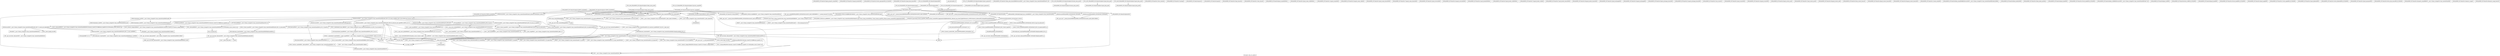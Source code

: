 digraph "Call graph: atom_vec_sphere.ll" {
	label="Call graph: atom_vec_sphere.ll";

	Node0x560eb36e8d80 [shape=record,label="{_ZN9LAMMPS_NS7AtomVec18pack_property_atomEiPdii}"];
	Node0x560eb36afbf0 [shape=record,label="{_ZN9LAMMPS_NS7AtomVec13unpack_borderEiiPd}"];
	Node0x560eb36e2fa0 [shape=record,label="{_ZN9LAMMPS_NS7AtomVec14write_improperEP8_IO_FILEiPPii}"];
	Node0x560eb36e52c0 [shape=record,label="{_ZN9LAMMPS_NS7AtomVec15pack_data_bonusEPdi}"];
	Node0x560eb372d760 [shape=record,label="{_ZN9LAMMPS_NS13AtomVecSphereC2EPNS_6LAMMPSE}"];
	Node0x560eb372d760 -> Node0x560eb365c0b0;
	Node0x560eb372d760 -> Node0x560eb37298c0;
	Node0x560eb372d760 -> Node0x560eb36509f0;
	Node0x560eb372d760 -> Node0x560eb3773300;
	Node0x560eb372d760 -> Node0x560eb37277c0;
	Node0x560eb365c0b0 [shape=record,label="{_ZNSaIcEC1Ev}"];
	Node0x560eb37298c0 [shape=record,label="{_ZNSt7__cxx1112basic_stringIcSt11char_traitsIcESaIcEEC2IS3_EEPKcRKS3_}"];
	Node0x560eb37298c0 -> Node0x560eb376faa0;
	Node0x560eb37298c0 -> Node0x560eb374d180;
	Node0x560eb37298c0 -> Node0x560eb365f070;
	Node0x560eb37298c0 -> Node0x560eb364f600;
	Node0x560eb37298c0 -> Node0x560eb364def0;
	Node0x560eb364cce0 [shape=record,label="{__gxx_personality_v0}"];
	Node0x560eb37277c0 [shape=record,label="{_ZNSt6vectorINSt7__cxx1112basic_stringIcSt11char_traitsIcESaIcEEESaIS5_EEaSESt16initializer_listIS5_E}"];
	Node0x560eb37277c0 -> Node0x560eb364e5f0;
	Node0x560eb37277c0 -> Node0x560eb377e390;
	Node0x560eb37277c0 -> Node0x560eb377e0f0;
	Node0x560eb36509f0 [shape=record,label="{_ZNSt7__cxx1112basic_stringIcSt11char_traitsIcESaIcEED1Ev}"];
	Node0x560eb377e0f0 [shape=record,label="{_ZNSt6vectorINSt7__cxx1112basic_stringIcSt11char_traitsIcESaIcEEESaIS5_EE13_M_assign_auxIPKS5_EEvT_SB_St20forward_iterator_tag}"];
	Node0x560eb377e0f0 -> Node0x560eb3727940;
	Node0x560eb377e0f0 -> Node0x560eb3728940;
	Node0x560eb377e0f0 -> Node0x560eb37292e0;
	Node0x560eb377e0f0 -> Node0x560eb3729a70;
	Node0x560eb377e0f0 -> Node0x560eb3729d40;
	Node0x560eb377e0f0 -> Node0x560eb378d4e0;
	Node0x560eb377e0f0 -> Node0x560eb372aac0;
	Node0x560eb377e0f0 -> Node0x560eb372ae60;
	Node0x560eb377e0f0 -> Node0x560eb372b6e0;
	Node0x560eb377e0f0 -> Node0x560eb378d360;
	Node0x560eb377e0f0 -> Node0x560eb378d3e0;
	Node0x560eb377e0f0 -> Node0x560eb378d460;
	Node0x560eb3773300 [shape=record,label="{_ZNSaIcED1Ev}"];
	Node0x560eb364f3e0 [shape=record,label="{_ZN9LAMMPS_NS13AtomVecSphereC1EPNS_6LAMMPSE}"];
	Node0x560eb364f3e0 -> Node0x560eb364ef50;
	Node0x560eb364f3e0 -> Node0x560eb365c0b0;
	Node0x560eb364f3e0 -> Node0x560eb37298c0;
	Node0x560eb364f3e0 -> Node0x560eb3762280;
	Node0x560eb364f3e0 -> Node0x560eb36509f0;
	Node0x560eb364f3e0 -> Node0x560eb3773300;
	Node0x560eb364f3e0 -> Node0x560eb37277c0;
	Node0x560eb3746a50 [shape=record,label="{_ZN9LAMMPS_NS7AtomVec4initEv}"];
	Node0x560eb3659350 [shape=record,label="{_ZNK9LAMMPS_NS6Modify16get_fix_by_styleERKNSt7__cxx1112basic_stringIcSt11char_traitsIcESaIcEEE}"];
	Node0x560eb37347a0 [shape=record,label="{_ZNKSt6vectorIPN9LAMMPS_NS3FixESaIS2_EE5beginEv}"];
	Node0x560eb37347a0 -> Node0x560eb36706f0;
	Node0x560eb36a1740 [shape=record,label="{_ZNKSt6vectorIPN9LAMMPS_NS3FixESaIS2_EE3endEv}"];
	Node0x560eb36a1740 -> Node0x560eb36706f0;
	Node0x560eb3669d50 [shape=record,label="{_ZN9__gnu_cxxneIPKPN9LAMMPS_NS3FixESt6vectorIS3_SaIS3_EEEEbRKNS_17__normal_iteratorIT_T0_EESE_}"];
	Node0x560eb3669d50 -> Node0x560eb3671170;
	Node0x560eb366e690 [shape=record,label="{_ZNK9__gnu_cxx17__normal_iteratorIPKPN9LAMMPS_NS3FixESt6vectorIS3_SaIS3_EEEdeEv}"];
	Node0x560eb366f3b0 [shape=record,label="{_ZN9LAMMPS_NS5Error3allIJRPcEEEvRKNSt7__cxx1112basic_stringIcSt11char_traitsIcESaIcEEEiSB_DpOT_}"];
	Node0x560eb366f3b0 -> Node0x560eb3673120;
	Node0x560eb366f3b0 -> Node0x560eb3673ef0;
	Node0x560eb366f3b0 -> Node0x560eb3674950;
	Node0x560eb364ef50 [shape=record,label="{_ZN9LAMMPS_NS7AtomVecC2EPNS_6LAMMPSE}"];
	Node0x560eb3762280 [shape=record,label="{_ZN9LAMMPS_NS7AtomVecD2Ev}"];
	Node0x560eb376df80 [shape=record,label="{_ZN9LAMMPS_NS13AtomVecSphere12process_argsEiPPc}"];
	Node0x560eb376df80 -> Node0x560eb365c0b0;
	Node0x560eb376df80 -> Node0x560eb37298c0;
	Node0x560eb376df80 -> Node0x560eb3651cb0;
	Node0x560eb376df80 -> Node0x560eb36509f0;
	Node0x560eb376df80 -> Node0x560eb3762300;
	Node0x560eb376df80 -> Node0x560eb3773300;
	Node0x560eb376df80 -> Node0x560eb37277c0;
	Node0x560eb376df80 -> Node0x560eb3793230;
	Node0x560eb3762300 [shape=record,label="{_ZN9LAMMPS_NS5Error3allERKNSt7__cxx1112basic_stringIcSt11char_traitsIcESaIcEEEiS8_}"];
	Node0x560eb3793230 [shape=record,label="{_ZN9LAMMPS_NS5utils7numericEPKciS2_bPNS_6LAMMPSE}"];
	Node0x560eb3651cb0 [shape=record,label="{_ZN9LAMMPS_NS7AtomVec12setup_fieldsEv}"];
	Node0x560eb3651aa0 [shape=record,label="{_ZTv0_n32_N9LAMMPS_NS13AtomVecSphere12process_argsEiPPc}"];
	Node0x560eb3651aa0 -> Node0x560eb376df80;
	Node0x560eb364cb60 [shape=record,label="{_ZN9LAMMPS_NS13AtomVecSphere4initEv}"];
	Node0x560eb364cb60 -> Node0x560eb3746a50;
	Node0x560eb364cb60 -> Node0x560eb365c0b0;
	Node0x560eb364cb60 -> Node0x560eb37298c0;
	Node0x560eb364cb60 -> Node0x560eb3659350;
	Node0x560eb364cb60 -> Node0x560eb36509f0;
	Node0x560eb364cb60 -> Node0x560eb3773300;
	Node0x560eb364cb60 -> Node0x560eb37347a0;
	Node0x560eb364cb60 -> Node0x560eb36a1740;
	Node0x560eb364cb60 -> Node0x560eb3669d50;
	Node0x560eb364cb60 -> Node0x560eb366cf90;
	Node0x560eb364cb60 -> Node0x560eb366fe40;
	Node0x560eb364cb60 -> Node0x560eb366f3b0;
	Node0x560eb364cb60 -> Node0x560eb366e690;
	Node0x560eb366fe40 [shape=record,label="{_ZN9__gnu_cxx17__normal_iteratorIPKPN9LAMMPS_NS3FixESt6vectorIS3_SaIS3_EEEppEv}"];
	Node0x560eb366cf90 [shape=record,label="{_ZNSt6vectorIPN9LAMMPS_NS3FixESaIS2_EED2Ev}"];
	Node0x560eb366cf90 -> Node0x560eb3674e90;
	Node0x560eb366cf90 -> Node0x560eb3675670;
	Node0x560eb366cf90 -> Node0x560eb3675b90;
	Node0x560eb366cf90 -> Node0x560eb3677300;
	Node0x560eb3677d30 [shape=record,label="{_ZTv0_n40_N9LAMMPS_NS13AtomVecSphere4initEv}"];
	Node0x560eb3677d30 -> Node0x560eb364cb60;
	Node0x560eb36795e0 [shape=record,label="{_ZN9LAMMPS_NS13AtomVecSphere13grow_pointersEv}"];
	Node0x560eb367a010 [shape=record,label="{_ZTv0_n72_N9LAMMPS_NS13AtomVecSphere13grow_pointersEv}"];
	Node0x560eb367a010 -> Node0x560eb36795e0;
	Node0x560eb36c5d50 [shape=record,label="{_ZN9LAMMPS_NS7AtomVec15data_atom_bonusEiRKSt6vectorINSt7__cxx1112basic_stringIcSt11char_traitsIcESaIcEEESaIS7_EE}"];
	Node0x560eb367b4a0 [shape=record,label="{_ZN9LAMMPS_NS13AtomVecSphere16create_atom_postEi}"];
	Node0x560eb367c430 [shape=record,label="{_ZTv0_n328_N9LAMMPS_NS13AtomVecSphere16create_atom_postEi}"];
	Node0x560eb367c430 -> Node0x560eb367b4a0;
	Node0x560eb367ce80 [shape=record,label="{_ZN9LAMMPS_NS13AtomVecSphere14data_atom_postEi}"];
	Node0x560eb367ce80 -> Node0x560eb365c0b0;
	Node0x560eb367ce80 -> Node0x560eb37298c0;
	Node0x560eb367ce80 -> Node0x560eb3773300;
	Node0x560eb367ce80 -> Node0x560eb36509f0;
	Node0x560eb367ce80 -> Node0x560eb367f570;
	Node0x560eb367f570 [shape=record,label="{_ZN9LAMMPS_NS5Error3oneERKNSt7__cxx1112basic_stringIcSt11char_traitsIcESaIcEEEiS8_}"];
	Node0x560eb367f8f0 [shape=record,label="{_ZTv0_n344_N9LAMMPS_NS13AtomVecSphere14data_atom_postEi}"];
	Node0x560eb367f8f0 -> Node0x560eb367ce80;
	Node0x560eb3681980 [shape=record,label="{_ZN9LAMMPS_NS13AtomVecSphere13pack_data_preEi}"];
	Node0x560eb36823b0 [shape=record,label="{_ZTv0_n392_N9LAMMPS_NS13AtomVecSphere13pack_data_preEi}"];
	Node0x560eb36823b0 -> Node0x560eb3681980;
	Node0x560eb3683840 [shape=record,label="{_ZN9LAMMPS_NS13AtomVecSphere14pack_data_postEi}"];
	Node0x560eb36847d0 [shape=record,label="{_ZTv0_n400_N9LAMMPS_NS13AtomVecSphere14pack_data_postEi}"];
	Node0x560eb36847d0 -> Node0x560eb3683840;
	Node0x560eb3685cc0 [shape=record,label="{_ZN9LAMMPS_NS13AtomVecSphereD1Ev}"];
	Node0x560eb3685cc0 -> Node0x560eb36884e0;
	Node0x560eb3685cc0 -> Node0x560eb3762280;
	Node0x560eb3688f60 [shape=record,label="{_ZN9LAMMPS_NS13AtomVecSphereD0Ev}"];
	Node0x560eb3688f60 -> Node0x560eb3685cc0;
	Node0x560eb3688f60 -> Node0x560eb368cfb0;
	Node0x560eb368f450 [shape=record,label="{_ZTv0_n24_N9LAMMPS_NS13AtomVecSphereD1Ev}"];
	Node0x560eb368f450 -> Node0x560eb3685cc0;
	Node0x560eb368f750 [shape=record,label="{_ZTv0_n24_N9LAMMPS_NS13AtomVecSphereD0Ev}"];
	Node0x560eb368f750 -> Node0x560eb3688f60;
	Node0x560eb3692170 [shape=record,label="{_ZN9LAMMPS_NS7AtomVec11force_clearEim}"];
	Node0x560eb3692470 [shape=record,label="{_ZN9LAMMPS_NS7AtomVec7roundupEl}"];
	Node0x560eb3697340 [shape=record,label="{_ZN9LAMMPS_NS7AtomVec4growEi}"];
	Node0x560eb36996c0 [shape=record,label="{_ZN9LAMMPS_NS7AtomVec4copyEiii}"];
	Node0x560eb369b9e0 [shape=record,label="{_ZN9LAMMPS_NS7AtomVec10copy_bonusEiii}"];
	Node0x560eb369db80 [shape=record,label="{_ZN9LAMMPS_NS7AtomVec11clear_bonusEv}"];
	Node0x560eb369de80 [shape=record,label="{_ZN9LAMMPS_NS7AtomVec9pack_commEiPiPdiS1_}"];
	Node0x560eb36a01a0 [shape=record,label="{_ZN9LAMMPS_NS7AtomVec13pack_comm_velEiPiPdiS1_}"];
	Node0x560eb36a3410 [shape=record,label="{_ZN9LAMMPS_NS7AtomVec11unpack_commEiiPd}"];
	Node0x560eb36a3ae0 [shape=record,label="{_ZN9LAMMPS_NS7AtomVec15unpack_comm_velEiiPd}"];
	Node0x560eb36a3f60 [shape=record,label="{_ZN9LAMMPS_NS7AtomVec15pack_comm_bonusEiPiPd}"];
	Node0x560eb36a6040 [shape=record,label="{_ZN9LAMMPS_NS7AtomVec17unpack_comm_bonusEiiPd}"];
	Node0x560eb36a72a0 [shape=record,label="{_ZN9LAMMPS_NS7AtomVec12pack_reverseEiiPd}"];
	Node0x560eb36a8a40 [shape=record,label="{_ZN9LAMMPS_NS7AtomVec14unpack_reverseEiPiPd}"];
	Node0x560eb3743ae0 [shape=record,label="{_ZN9LAMMPS_NS7AtomVec11pack_borderEiPiPdiS1_}"];
	Node0x560eb36ae270 [shape=record,label="{_ZN9LAMMPS_NS7AtomVec15pack_border_velEiPiPdiS1_}"];
	Node0x560eb36b0cc0 [shape=record,label="{_ZN9LAMMPS_NS7AtomVec17unpack_border_velEiiPd}"];
	Node0x560eb36b2320 [shape=record,label="{_ZN9LAMMPS_NS7AtomVec17pack_border_bonusEiPiPd}"];
	Node0x560eb36b2af0 [shape=record,label="{_ZN9LAMMPS_NS7AtomVec19unpack_border_bonusEiiPd}"];
	Node0x560eb36b48f0 [shape=record,label="{_ZN9LAMMPS_NS7AtomVec13pack_exchangeEiPd}"];
	Node0x560eb36b60a0 [shape=record,label="{_ZN9LAMMPS_NS7AtomVec15unpack_exchangeEPd}"];
	Node0x560eb36b8000 [shape=record,label="{_ZN9LAMMPS_NS7AtomVec19pack_exchange_bonusEiPd}"];
	Node0x560eb36b8380 [shape=record,label="{_ZN9LAMMPS_NS7AtomVec21unpack_exchange_bonusEiPd}"];
	Node0x560eb36b9970 [shape=record,label="{_ZN9LAMMPS_NS7AtomVec12size_restartEv}"];
	Node0x560eb36ba900 [shape=record,label="{_ZN9LAMMPS_NS7AtomVec12pack_restartEiPd}"];
	Node0x560eb36bbb90 [shape=record,label="{_ZN9LAMMPS_NS7AtomVec14unpack_restartEPd}"];
	Node0x560eb36bd170 [shape=record,label="{_ZN9LAMMPS_NS7AtomVec16pack_restart_preEi}"];
	Node0x560eb36be8a0 [shape=record,label="{_ZN9LAMMPS_NS7AtomVec17pack_restart_postEi}"];
	Node0x560eb36bf2d0 [shape=record,label="{_ZN9LAMMPS_NS7AtomVec19unpack_restart_initEi}"];
	Node0x560eb36c0b50 [shape=record,label="{_ZN9LAMMPS_NS7AtomVec18size_restart_bonusEv}"];
	Node0x560eb36c1580 [shape=record,label="{_ZN9LAMMPS_NS7AtomVec18pack_restart_bonusEiPd}"];
	Node0x560eb36c1ac0 [shape=record,label="{_ZN9LAMMPS_NS7AtomVec20unpack_restart_bonusEiPd}"];
	Node0x560eb36c3450 [shape=record,label="{_ZN9LAMMPS_NS7AtomVec11create_atomEiPd}"];
	Node0x560eb36c3cf0 [shape=record,label="{_ZN9LAMMPS_NS7AtomVec9data_atomEPdiRKSt6vectorINSt7__cxx1112basic_stringIcSt11char_traitsIcESaIcEEESaIS8_EERS8_}"];
	Node0x560eb36c6780 [shape=record,label="{_ZN9LAMMPS_NS7AtomVec9data_bodyEiiiPiPd}"];
	Node0x560eb36c6cc0 [shape=record,label="{_ZN9LAMMPS_NS7AtomVec15data_bonds_postEiiiii}"];
	Node0x560eb36c8e60 [shape=record,label="{_ZN9LAMMPS_NS7AtomVec9pack_dataEPPd}"];
	Node0x560eb36c9700 [shape=record,label="{_ZN9LAMMPS_NS7AtomVec10write_dataEP8_IO_FILEiPPd}"];
	Node0x560eb36cb760 [shape=record,label="{_ZN9LAMMPS_NS7AtomVec8data_velEiRKSt6vectorINSt7__cxx1112basic_stringIcSt11char_traitsIcESaIcEEESaIS7_EE}"];
	Node0x560eb36cc000 [shape=record,label="{_ZN9LAMMPS_NS7AtomVec8pack_velEPPd}"];
	Node0x560eb36ccc10 [shape=record,label="{_ZN9LAMMPS_NS7AtomVec9write_velEP8_IO_FILEiPPd}"];
	Node0x560eb36ce070 [shape=record,label="{_ZN9LAMMPS_NS7AtomVec9pack_bondEPPi}"];
	Node0x560eb36d2e00 [shape=record,label="{_ZN9LAMMPS_NS7AtomVec10write_bondEP8_IO_FILEiPPii}"];
	Node0x560eb36d4b70 [shape=record,label="{_ZN9LAMMPS_NS7AtomVec10pack_angleEPPi}"];
	Node0x560eb36d7710 [shape=record,label="{_ZN9LAMMPS_NS7AtomVec11write_angleEP8_IO_FILEiPPii}"];
	Node0x560eb36daa50 [shape=record,label="{_ZN9LAMMPS_NS7AtomVec13pack_dihedralEPPi}"];
	Node0x560eb36de960 [shape=record,label="{_ZN9LAMMPS_NS7AtomVec14write_dihedralEP8_IO_FILEiPPii}"];
	Node0x560eb36e0c80 [shape=record,label="{_ZN9LAMMPS_NS7AtomVec13pack_improperEPPi}"];
	Node0x560eb36e55c0 [shape=record,label="{_ZN9LAMMPS_NS7AtomVec16write_data_bonusEP8_IO_FILEiPdi}"];
	Node0x560eb36e6f80 [shape=record,label="{_ZN9LAMMPS_NS7AtomVec13property_atomERKNSt7__cxx1112basic_stringIcSt11char_traitsIcESaIcEEE}"];
	Node0x560eb36e9080 [shape=record,label="{_ZN9LAMMPS_NS7AtomVec12memory_usageEv}"];
	Node0x560eb36eb2e0 [shape=record,label="{_ZN9LAMMPS_NS7AtomVec18memory_usage_bonusEv}"];
	Node0x560eb36884e0 [shape=record,label="{_ZN9LAMMPS_NS13AtomVecSphereD2Ev}"];
	Node0x560eb368cfb0 [shape=record,label="{_ZdlPv}"];
	Node0x560eb376faa0 [shape=record,label="{_ZNSt7__cxx1112basic_stringIcSt11char_traitsIcESaIcEE13_M_local_dataEv}"];
	Node0x560eb374d180 [shape=record,label="{_ZNSt7__cxx1112basic_stringIcSt11char_traitsIcESaIcEE12_Alloc_hiderC1EPcRKS3_}"];
	Node0x560eb364f600 [shape=record,label="{_ZNSt7__cxx1112basic_stringIcSt11char_traitsIcESaIcEE12_M_constructIPKcEEvT_S8_}"];
	Node0x560eb364f600 -> Node0x560eb36ed8d0;
	Node0x560eb365f070 [shape=record,label="{_ZNSt11char_traitsIcE6lengthEPKc}"];
	Node0x560eb365f070 -> Node0x560eb36f0db0;
	Node0x560eb365f070 -> Node0x560eb36f1fd0;
	Node0x560eb364def0 [shape=record,label="{_ZNSt7__cxx1112basic_stringIcSt11char_traitsIcESaIcEE12_Alloc_hiderD2Ev}"];
	Node0x560eb364def0 -> Node0x560eb36f3370;
	Node0x560eb36ed8d0 [shape=record,label="{_ZNSt7__cxx1112basic_stringIcSt11char_traitsIcESaIcEE16_M_construct_auxIPKcEEvT_S8_St12__false_type}"];
	Node0x560eb36ed8d0 -> Node0x560eb36f51e0;
	Node0x560eb36f51e0 [shape=record,label="{_ZNSt7__cxx1112basic_stringIcSt11char_traitsIcESaIcEE12_M_constructIPKcEEvT_S8_St20forward_iterator_tag}"];
	Node0x560eb36f51e0 -> Node0x560eb36f5a80;
	Node0x560eb36f51e0 -> Node0x560eb36f7ae0;
	Node0x560eb36f51e0 -> Node0x560eb36f8660;
	Node0x560eb36f51e0 -> Node0x560eb36f9760;
	Node0x560eb36f51e0 -> Node0x560eb36fb960;
	Node0x560eb36f51e0 -> Node0x560eb373be60;
	Node0x560eb36f51e0 -> Node0x560eb36ff320;
	Node0x560eb36f51e0 -> Node0x560eb36ffe50;
	Node0x560eb36f51e0 -> Node0x560eb37007c0;
	Node0x560eb36f51e0 -> Node0x560eb3701380;
	Node0x560eb36f51e0 -> Node0x560eb3712b40;
	Node0x560eb36f51e0 -> Node0x560eb37153f0;
	Node0x560eb36f51e0 -> Node0x560eb37160b0;
	Node0x560eb36f51e0 -> Node0x560eb3677300;
	Node0x560eb36f5a80 [shape=record,label="{_ZN9__gnu_cxx17__is_null_pointerIKcEEbPT_}"];
	Node0x560eb36f7ae0 [shape=record,label="{_ZSt19__throw_logic_errorPKc}"];
	Node0x560eb36f8660 [shape=record,label="{_ZSt8distanceIPKcENSt15iterator_traitsIT_E15difference_typeES3_S3_}"];
	Node0x560eb36f8660 -> Node0x560eb36a7af0;
	Node0x560eb36f8660 -> Node0x560eb3718ce0;
	Node0x560eb36fb960 [shape=record,label="{_ZNSt7__cxx1112basic_stringIcSt11char_traitsIcESaIcEE7_M_dataEPc}"];
	Node0x560eb36f9760 [shape=record,label="{_ZNSt7__cxx1112basic_stringIcSt11char_traitsIcESaIcEE9_M_createERmm}"];
	Node0x560eb373be60 [shape=record,label="{_ZNSt7__cxx1112basic_stringIcSt11char_traitsIcESaIcEE11_M_capacityEm}"];
	Node0x560eb36ffe50 [shape=record,label="{_ZNSt7__cxx1112basic_stringIcSt11char_traitsIcESaIcEE13_S_copy_charsEPcPKcS7_}"];
	Node0x560eb36ff320 [shape=record,label="{_ZNKSt7__cxx1112basic_stringIcSt11char_traitsIcESaIcEE7_M_dataEv}"];
	Node0x560eb37007c0 [shape=record,label="{__cxa_begin_catch}"];
	Node0x560eb3701380 [shape=record,label="{_ZNSt7__cxx1112basic_stringIcSt11char_traitsIcESaIcEE10_M_disposeEv}"];
	Node0x560eb3712b40 [shape=record,label="{__cxa_rethrow}"];
	Node0x560eb37153f0 [shape=record,label="{__cxa_end_catch}"];
	Node0x560eb3677300 [shape=record,label="{__clang_call_terminate}"];
	Node0x560eb3677300 -> Node0x560eb37007c0;
	Node0x560eb3677300 -> Node0x560eb3721b80;
	Node0x560eb3721b80 [shape=record,label="{_ZSt9terminatev}"];
	Node0x560eb37160b0 [shape=record,label="{_ZNSt7__cxx1112basic_stringIcSt11char_traitsIcESaIcEE13_M_set_lengthEm}"];
	Node0x560eb3718ce0 [shape=record,label="{_ZSt10__distanceIPKcENSt15iterator_traitsIT_E15difference_typeES3_S3_St26random_access_iterator_tag}"];
	Node0x560eb36a7af0 [shape=record,label="{_ZSt19__iterator_categoryIPKcENSt15iterator_traitsIT_E17iterator_categoryERKS3_}"];
	Node0x560eb36f0db0 [shape=record,label="{_ZN9__gnu_cxx11char_traitsIcE6lengthEPKc}"];
	Node0x560eb36f0db0 -> Node0x560eb3724e00;
	Node0x560eb36f1fd0 [shape=record,label="{strlen}"];
	Node0x560eb3724e00 [shape=record,label="{_ZN9__gnu_cxx11char_traitsIcE2eqERKcS3_}"];
	Node0x560eb36f3370 [shape=record,label="{_ZNSaIcED2Ev}"];
	Node0x560eb364e5f0 [shape=record,label="{_ZNKSt16initializer_listINSt7__cxx1112basic_stringIcSt11char_traitsIcESaIcEEEE5beginEv}"];
	Node0x560eb377e390 [shape=record,label="{_ZNKSt16initializer_listINSt7__cxx1112basic_stringIcSt11char_traitsIcESaIcEEEE3endEv}"];
	Node0x560eb377e390 -> Node0x560eb364e5f0;
	Node0x560eb377e390 -> Node0x560eb372c190;
	Node0x560eb3727940 [shape=record,label="{_ZSt8distanceIPKNSt7__cxx1112basic_stringIcSt11char_traitsIcESaIcEEEENSt15iterator_traitsIT_E15difference_typeES9_S9_}"];
	Node0x560eb3727940 -> Node0x560eb372c5d0;
	Node0x560eb3727940 -> Node0x560eb372cac0;
	Node0x560eb3728940 [shape=record,label="{_ZNKSt6vectorINSt7__cxx1112basic_stringIcSt11char_traitsIcESaIcEEESaIS5_EE8capacityEv}"];
	Node0x560eb372c5d0 [shape=record,label="{_ZSt19__iterator_categoryIPKNSt7__cxx1112basic_stringIcSt11char_traitsIcESaIcEEEENSt15iterator_traitsIT_E17iterator_categoryERKS9_}"];
	Node0x560eb3729a70 [shape=record,label="{_ZNSt6vectorINSt7__cxx1112basic_stringIcSt11char_traitsIcESaIcEEESaIS5_EE17_S_check_init_lenEmRKS6_}"];
	Node0x560eb3729a70 -> Node0x560eb372d8e0;
	Node0x560eb3729a70 -> Node0x560eb372db50;
	Node0x560eb3729a70 -> Node0x560eb372e9b0;
	Node0x560eb3729a70 -> Node0x560eb372ec10;
	Node0x560eb37292e0 [shape=record,label="{_ZNSt12_Vector_baseINSt7__cxx1112basic_stringIcSt11char_traitsIcESaIcEEESaIS5_EE19_M_get_Tp_allocatorEv}"];
	Node0x560eb3729d40 [shape=record,label="{_ZNSt6vectorINSt7__cxx1112basic_stringIcSt11char_traitsIcESaIcEEESaIS5_EE20_M_allocate_and_copyIPKS5_EEPS5_mT_SC_}"];
	Node0x560eb3729d40 -> Node0x560eb372f630;
	Node0x560eb3729d40 -> Node0x560eb37292e0;
	Node0x560eb3729d40 -> Node0x560eb378d4e0;
	Node0x560eb3729d40 -> Node0x560eb37007c0;
	Node0x560eb3729d40 -> Node0x560eb372ae60;
	Node0x560eb3729d40 -> Node0x560eb3712b40;
	Node0x560eb3729d40 -> Node0x560eb37153f0;
	Node0x560eb3729d40 -> Node0x560eb3730830;
	Node0x560eb3729d40 -> Node0x560eb3677300;
	Node0x560eb372aac0 [shape=record,label="{_ZSt8_DestroyIPNSt7__cxx1112basic_stringIcSt11char_traitsIcESaIcEEES5_EvT_S7_RSaIT0_E}"];
	Node0x560eb372aac0 -> Node0x560eb3731fc0;
	Node0x560eb372ae60 [shape=record,label="{_ZNSt12_Vector_baseINSt7__cxx1112basic_stringIcSt11char_traitsIcESaIcEEESaIS5_EE13_M_deallocateEPS5_m}"];
	Node0x560eb372ae60 -> Node0x560eb37335f0;
	Node0x560eb372b6e0 [shape=record,label="{_ZNKSt6vectorINSt7__cxx1112basic_stringIcSt11char_traitsIcESaIcEEESaIS5_EE4sizeEv}"];
	Node0x560eb378d3e0 [shape=record,label="{_ZNSt6vectorINSt7__cxx1112basic_stringIcSt11char_traitsIcESaIcEEESaIS5_EE15_M_erase_at_endEPS5_}"];
	Node0x560eb378d3e0 -> Node0x560eb37292e0;
	Node0x560eb378d3e0 -> Node0x560eb372aac0;
	Node0x560eb378d3e0 -> Node0x560eb3677300;
	Node0x560eb378d360 [shape=record,label="{_ZSt4copyIPKNSt7__cxx1112basic_stringIcSt11char_traitsIcESaIcEEEPS5_ET0_T_SA_S9_}"];
	Node0x560eb378d360 -> Node0x560eb3733b90;
	Node0x560eb378d360 -> Node0x560eb37341f0;
	Node0x560eb378d460 [shape=record,label="{_ZSt7advanceIPKNSt7__cxx1112basic_stringIcSt11char_traitsIcESaIcEEEmEvRT_T0_}"];
	Node0x560eb378d460 -> Node0x560eb372c5d0;
	Node0x560eb378d460 -> Node0x560eb3734430;
	Node0x560eb378d4e0 [shape=record,label="{_ZSt22__uninitialized_copy_aIPKNSt7__cxx1112basic_stringIcSt11char_traitsIcESaIcEEEPS5_S5_ET0_T_SA_S9_RSaIT1_E}"];
	Node0x560eb378d4e0 -> Node0x560eb3735530;
	Node0x560eb372cac0 [shape=record,label="{_ZSt10__distanceIPKNSt7__cxx1112basic_stringIcSt11char_traitsIcESaIcEEEENSt15iterator_traitsIT_E15difference_typeES9_S9_St26random_access_iterator_tag}"];
	Node0x560eb372db50 [shape=record,label="{_ZNSt6vectorINSt7__cxx1112basic_stringIcSt11char_traitsIcESaIcEEESaIS5_EE11_S_max_sizeERKS6_}"];
	Node0x560eb372db50 -> Node0x560eb36a2100;
	Node0x560eb372db50 -> Node0x560eb3738bf0;
	Node0x560eb372db50 -> Node0x560eb3677300;
	Node0x560eb372d8e0 [shape=record,label="{_ZNSaINSt7__cxx1112basic_stringIcSt11char_traitsIcESaIcEEEEC2ERKS5_}"];
	Node0x560eb372d8e0 -> Node0x560eb36a71b0;
	Node0x560eb372e9b0 [shape=record,label="{_ZNSaINSt7__cxx1112basic_stringIcSt11char_traitsIcESaIcEEEED2Ev}"];
	Node0x560eb372e9b0 -> Node0x560eb3739920;
	Node0x560eb372ec10 [shape=record,label="{_ZSt20__throw_length_errorPKc}"];
	Node0x560eb36a2100 [shape=record,label="{_ZNSt16allocator_traitsISaINSt7__cxx1112basic_stringIcSt11char_traitsIcESaIcEEEEE8max_sizeERKS6_}"];
	Node0x560eb36a2100 -> Node0x560eb373b770;
	Node0x560eb3738bf0 [shape=record,label="{_ZSt3minImERKT_S2_S2_}"];
	Node0x560eb373b770 [shape=record,label="{_ZNK9__gnu_cxx13new_allocatorINSt7__cxx1112basic_stringIcSt11char_traitsIcESaIcEEEE8max_sizeEv}"];
	Node0x560eb36a71b0 [shape=record,label="{_ZN9__gnu_cxx13new_allocatorINSt7__cxx1112basic_stringIcSt11char_traitsIcESaIcEEEEC2ERKS7_}"];
	Node0x560eb3739920 [shape=record,label="{_ZN9__gnu_cxx13new_allocatorINSt7__cxx1112basic_stringIcSt11char_traitsIcESaIcEEEED2Ev}"];
	Node0x560eb372f630 [shape=record,label="{_ZNSt12_Vector_baseINSt7__cxx1112basic_stringIcSt11char_traitsIcESaIcEEESaIS5_EE11_M_allocateEm}"];
	Node0x560eb372f630 -> Node0x560eb373c450;
	Node0x560eb3730830 [shape=record,label="{llvm.trap}"];
	Node0x560eb373c450 [shape=record,label="{_ZNSt16allocator_traitsISaINSt7__cxx1112basic_stringIcSt11char_traitsIcESaIcEEEEE8allocateERS6_m}"];
	Node0x560eb373c450 -> Node0x560eb373ba00;
	Node0x560eb373ba00 [shape=record,label="{_ZN9__gnu_cxx13new_allocatorINSt7__cxx1112basic_stringIcSt11char_traitsIcESaIcEEEE8allocateEmPKv}"];
	Node0x560eb373ba00 -> Node0x560eb373b770;
	Node0x560eb373ba00 -> Node0x560eb373ff10;
	Node0x560eb373ba00 -> Node0x560eb37404c0;
	Node0x560eb373ff10 [shape=record,label="{_ZSt17__throw_bad_allocv}"];
	Node0x560eb37404c0 [shape=record,label="{_Znwm}"];
	Node0x560eb3731fc0 [shape=record,label="{_ZSt8_DestroyIPNSt7__cxx1112basic_stringIcSt11char_traitsIcESaIcEEEEvT_S7_}"];
	Node0x560eb3731fc0 -> Node0x560eb37942b0;
	Node0x560eb37942b0 [shape=record,label="{_ZNSt12_Destroy_auxILb0EE9__destroyIPNSt7__cxx1112basic_stringIcSt11char_traitsIcESaIcEEEEEvT_S9_}"];
	Node0x560eb37942b0 -> Node0x560eb3741d60;
	Node0x560eb3741d60 [shape=record,label="{_ZSt8_DestroyINSt7__cxx1112basic_stringIcSt11char_traitsIcESaIcEEEEvPT_}"];
	Node0x560eb3741d60 -> Node0x560eb36509f0;
	Node0x560eb37335f0 [shape=record,label="{_ZNSt16allocator_traitsISaINSt7__cxx1112basic_stringIcSt11char_traitsIcESaIcEEEEE10deallocateERS6_PS5_m}"];
	Node0x560eb37335f0 -> Node0x560eb3744700;
	Node0x560eb3744700 [shape=record,label="{_ZN9__gnu_cxx13new_allocatorINSt7__cxx1112basic_stringIcSt11char_traitsIcESaIcEEEE10deallocateEPS6_m}"];
	Node0x560eb3744700 -> Node0x560eb368cfb0;
	Node0x560eb37341f0 [shape=record,label="{_ZSt14__copy_move_a2ILb0EPKNSt7__cxx1112basic_stringIcSt11char_traitsIcESaIcEEEPS5_ET1_T0_SA_S9_}"];
	Node0x560eb37341f0 -> Node0x560eb3745670;
	Node0x560eb37341f0 -> Node0x560eb378dba0;
	Node0x560eb37341f0 -> Node0x560eb3748940;
	Node0x560eb37341f0 -> Node0x560eb378db20;
	Node0x560eb3733b90 [shape=record,label="{_ZSt12__miter_baseIPKNSt7__cxx1112basic_stringIcSt11char_traitsIcESaIcEEEET_S8_}"];
	Node0x560eb378dba0 [shape=record,label="{_ZSt12__niter_wrapIPNSt7__cxx1112basic_stringIcSt11char_traitsIcESaIcEEEET_RKS7_S7_}"];
	Node0x560eb378db20 [shape=record,label="{_ZSt13__copy_move_aILb0EPKNSt7__cxx1112basic_stringIcSt11char_traitsIcESaIcEEEPS5_ET1_T0_SA_S9_}"];
	Node0x560eb378db20 -> Node0x560eb378dc20;
	Node0x560eb3745670 [shape=record,label="{_ZSt12__niter_baseIPKNSt7__cxx1112basic_stringIcSt11char_traitsIcESaIcEEEET_S8_}"];
	Node0x560eb3748940 [shape=record,label="{_ZSt12__niter_baseIPNSt7__cxx1112basic_stringIcSt11char_traitsIcESaIcEEEET_S7_}"];
	Node0x560eb378dc20 [shape=record,label="{_ZNSt11__copy_moveILb0ELb0ESt26random_access_iterator_tagE8__copy_mIPKNSt7__cxx1112basic_stringIcSt11char_traitsIcESaIcEEEPS8_EET0_T_SD_SC_}"];
	Node0x560eb378dc20 -> Node0x560eb378dca0;
	Node0x560eb378dca0 [shape=record,label="{_ZNSt7__cxx1112basic_stringIcSt11char_traitsIcESaIcEEaSERKS4_}"];
	Node0x560eb3734430 [shape=record,label="{_ZSt9__advanceIPKNSt7__cxx1112basic_stringIcSt11char_traitsIcESaIcEEElEvRT_T0_St26random_access_iterator_tag}"];
	Node0x560eb3734430 -> Node0x560eb378dd80;
	Node0x560eb378dd80 [shape=record,label="{llvm.is.constant.i64}"];
	Node0x560eb3735530 [shape=record,label="{_ZSt18uninitialized_copyIPKNSt7__cxx1112basic_stringIcSt11char_traitsIcESaIcEEEPS5_ET0_T_SA_S9_}"];
	Node0x560eb3735530 -> Node0x560eb378de30;
	Node0x560eb378de30 [shape=record,label="{_ZNSt20__uninitialized_copyILb0EE13__uninit_copyIPKNSt7__cxx1112basic_stringIcSt11char_traitsIcESaIcEEEPS7_EET0_T_SC_SB_}"];
	Node0x560eb378de30 -> Node0x560eb378deb0;
	Node0x560eb378de30 -> Node0x560eb37007c0;
	Node0x560eb378de30 -> Node0x560eb3731fc0;
	Node0x560eb378de30 -> Node0x560eb3712b40;
	Node0x560eb378de30 -> Node0x560eb37153f0;
	Node0x560eb378de30 -> Node0x560eb3730830;
	Node0x560eb378de30 -> Node0x560eb3677300;
	Node0x560eb378deb0 [shape=record,label="{_ZSt10_ConstructINSt7__cxx1112basic_stringIcSt11char_traitsIcESaIcEEEJRKS5_EEvPT_DpOT0_}"];
	Node0x560eb378deb0 -> Node0x560eb378dfc0;
	Node0x560eb378dfc0 [shape=record,label="{_ZNSt7__cxx1112basic_stringIcSt11char_traitsIcESaIcEEC1ERKS4_}"];
	Node0x560eb372c190 [shape=record,label="{_ZNKSt16initializer_listINSt7__cxx1112basic_stringIcSt11char_traitsIcESaIcEEEE4sizeEv}"];
	Node0x560eb3675670 [shape=record,label="{_ZSt8_DestroyIPPN9LAMMPS_NS3FixES2_EvT_S4_RSaIT0_E}"];
	Node0x560eb3675670 -> Node0x560eb378e070;
	Node0x560eb3674e90 [shape=record,label="{_ZNSt12_Vector_baseIPN9LAMMPS_NS3FixESaIS2_EE19_M_get_Tp_allocatorEv}"];
	Node0x560eb3675b90 [shape=record,label="{_ZNSt12_Vector_baseIPN9LAMMPS_NS3FixESaIS2_EED2Ev}"];
	Node0x560eb3675b90 -> Node0x560eb378e120;
	Node0x560eb3675b90 -> Node0x560eb378e1d0;
	Node0x560eb3675b90 -> Node0x560eb3677300;
	Node0x560eb378e070 [shape=record,label="{_ZSt8_DestroyIPPN9LAMMPS_NS3FixEEvT_S4_}"];
	Node0x560eb378e070 -> Node0x560eb378e250;
	Node0x560eb378e250 [shape=record,label="{_ZNSt12_Destroy_auxILb1EE9__destroyIPPN9LAMMPS_NS3FixEEEvT_S6_}"];
	Node0x560eb378e120 [shape=record,label="{_ZNSt12_Vector_baseIPN9LAMMPS_NS3FixESaIS2_EE13_M_deallocateEPS2_m}"];
	Node0x560eb378e120 -> Node0x560eb378e2d0;
	Node0x560eb378e1d0 [shape=record,label="{_ZNSt12_Vector_baseIPN9LAMMPS_NS3FixESaIS2_EE12_Vector_implD2Ev}"];
	Node0x560eb378e1d0 -> Node0x560eb378e380;
	Node0x560eb378e2d0 [shape=record,label="{_ZNSt16allocator_traitsISaIPN9LAMMPS_NS3FixEEE10deallocateERS3_PS2_m}"];
	Node0x560eb378e2d0 -> Node0x560eb378e430;
	Node0x560eb378e430 [shape=record,label="{_ZN9__gnu_cxx13new_allocatorIPN9LAMMPS_NS3FixEE10deallocateEPS3_m}"];
	Node0x560eb378e430 -> Node0x560eb368cfb0;
	Node0x560eb378e380 [shape=record,label="{_ZNSaIPN9LAMMPS_NS3FixEED2Ev}"];
	Node0x560eb378e380 -> Node0x560eb378e510;
	Node0x560eb378e510 [shape=record,label="{_ZN9__gnu_cxx13new_allocatorIPN9LAMMPS_NS3FixEED2Ev}"];
	Node0x560eb36706f0 [shape=record,label="{_ZN9__gnu_cxx17__normal_iteratorIPKPN9LAMMPS_NS3FixESt6vectorIS3_SaIS3_EEEC2ERKS5_}"];
	Node0x560eb3671170 [shape=record,label="{_ZNK9__gnu_cxx17__normal_iteratorIPKPN9LAMMPS_NS3FixESt6vectorIS3_SaIS3_EEE4baseEv}"];
	Node0x560eb3674950 [shape=record,label="{_ZN9LAMMPS_NS5Error4_allERKNSt7__cxx1112basic_stringIcSt11char_traitsIcESaIcEEEiN3fmt6v9_lmp17basic_string_viewIcEENSA_17basic_format_argsINSA_20basic_format_contextINSA_8appenderEcEEEE}"];
	Node0x560eb3673120 [shape=record,label="{_ZN3fmt6v9_lmp17basic_string_viewIcEC2ISt11char_traitsIcESaIcEEERKNSt7__cxx1112basic_stringIcT_T0_EE}"];
	Node0x560eb3673120 -> Node0x560eb378e5f0;
	Node0x560eb3673120 -> Node0x560eb378e6a0;
	Node0x560eb3673ef0 [shape=record,label="{_ZN3fmt6v9_lmp16make_format_argsINS0_20basic_format_contextINS0_8appenderEcEEJRPcEEENS0_16format_arg_storeIT_JDpNSt9remove_cvINSt16remove_referenceIT0_E4typeEE4typeEEEEDpOSB_}"];
	Node0x560eb3673ef0 -> Node0x560eb378e720;
	Node0x560eb378e5f0 [shape=record,label="{_ZNKSt7__cxx1112basic_stringIcSt11char_traitsIcESaIcEE4dataEv}"];
	Node0x560eb378e6a0 [shape=record,label="{_ZNKSt7__cxx1112basic_stringIcSt11char_traitsIcESaIcEE4sizeEv}"];
	Node0x560eb378e720 [shape=record,label="{llvm.memcpy.p0.p0.i64}"];
}
